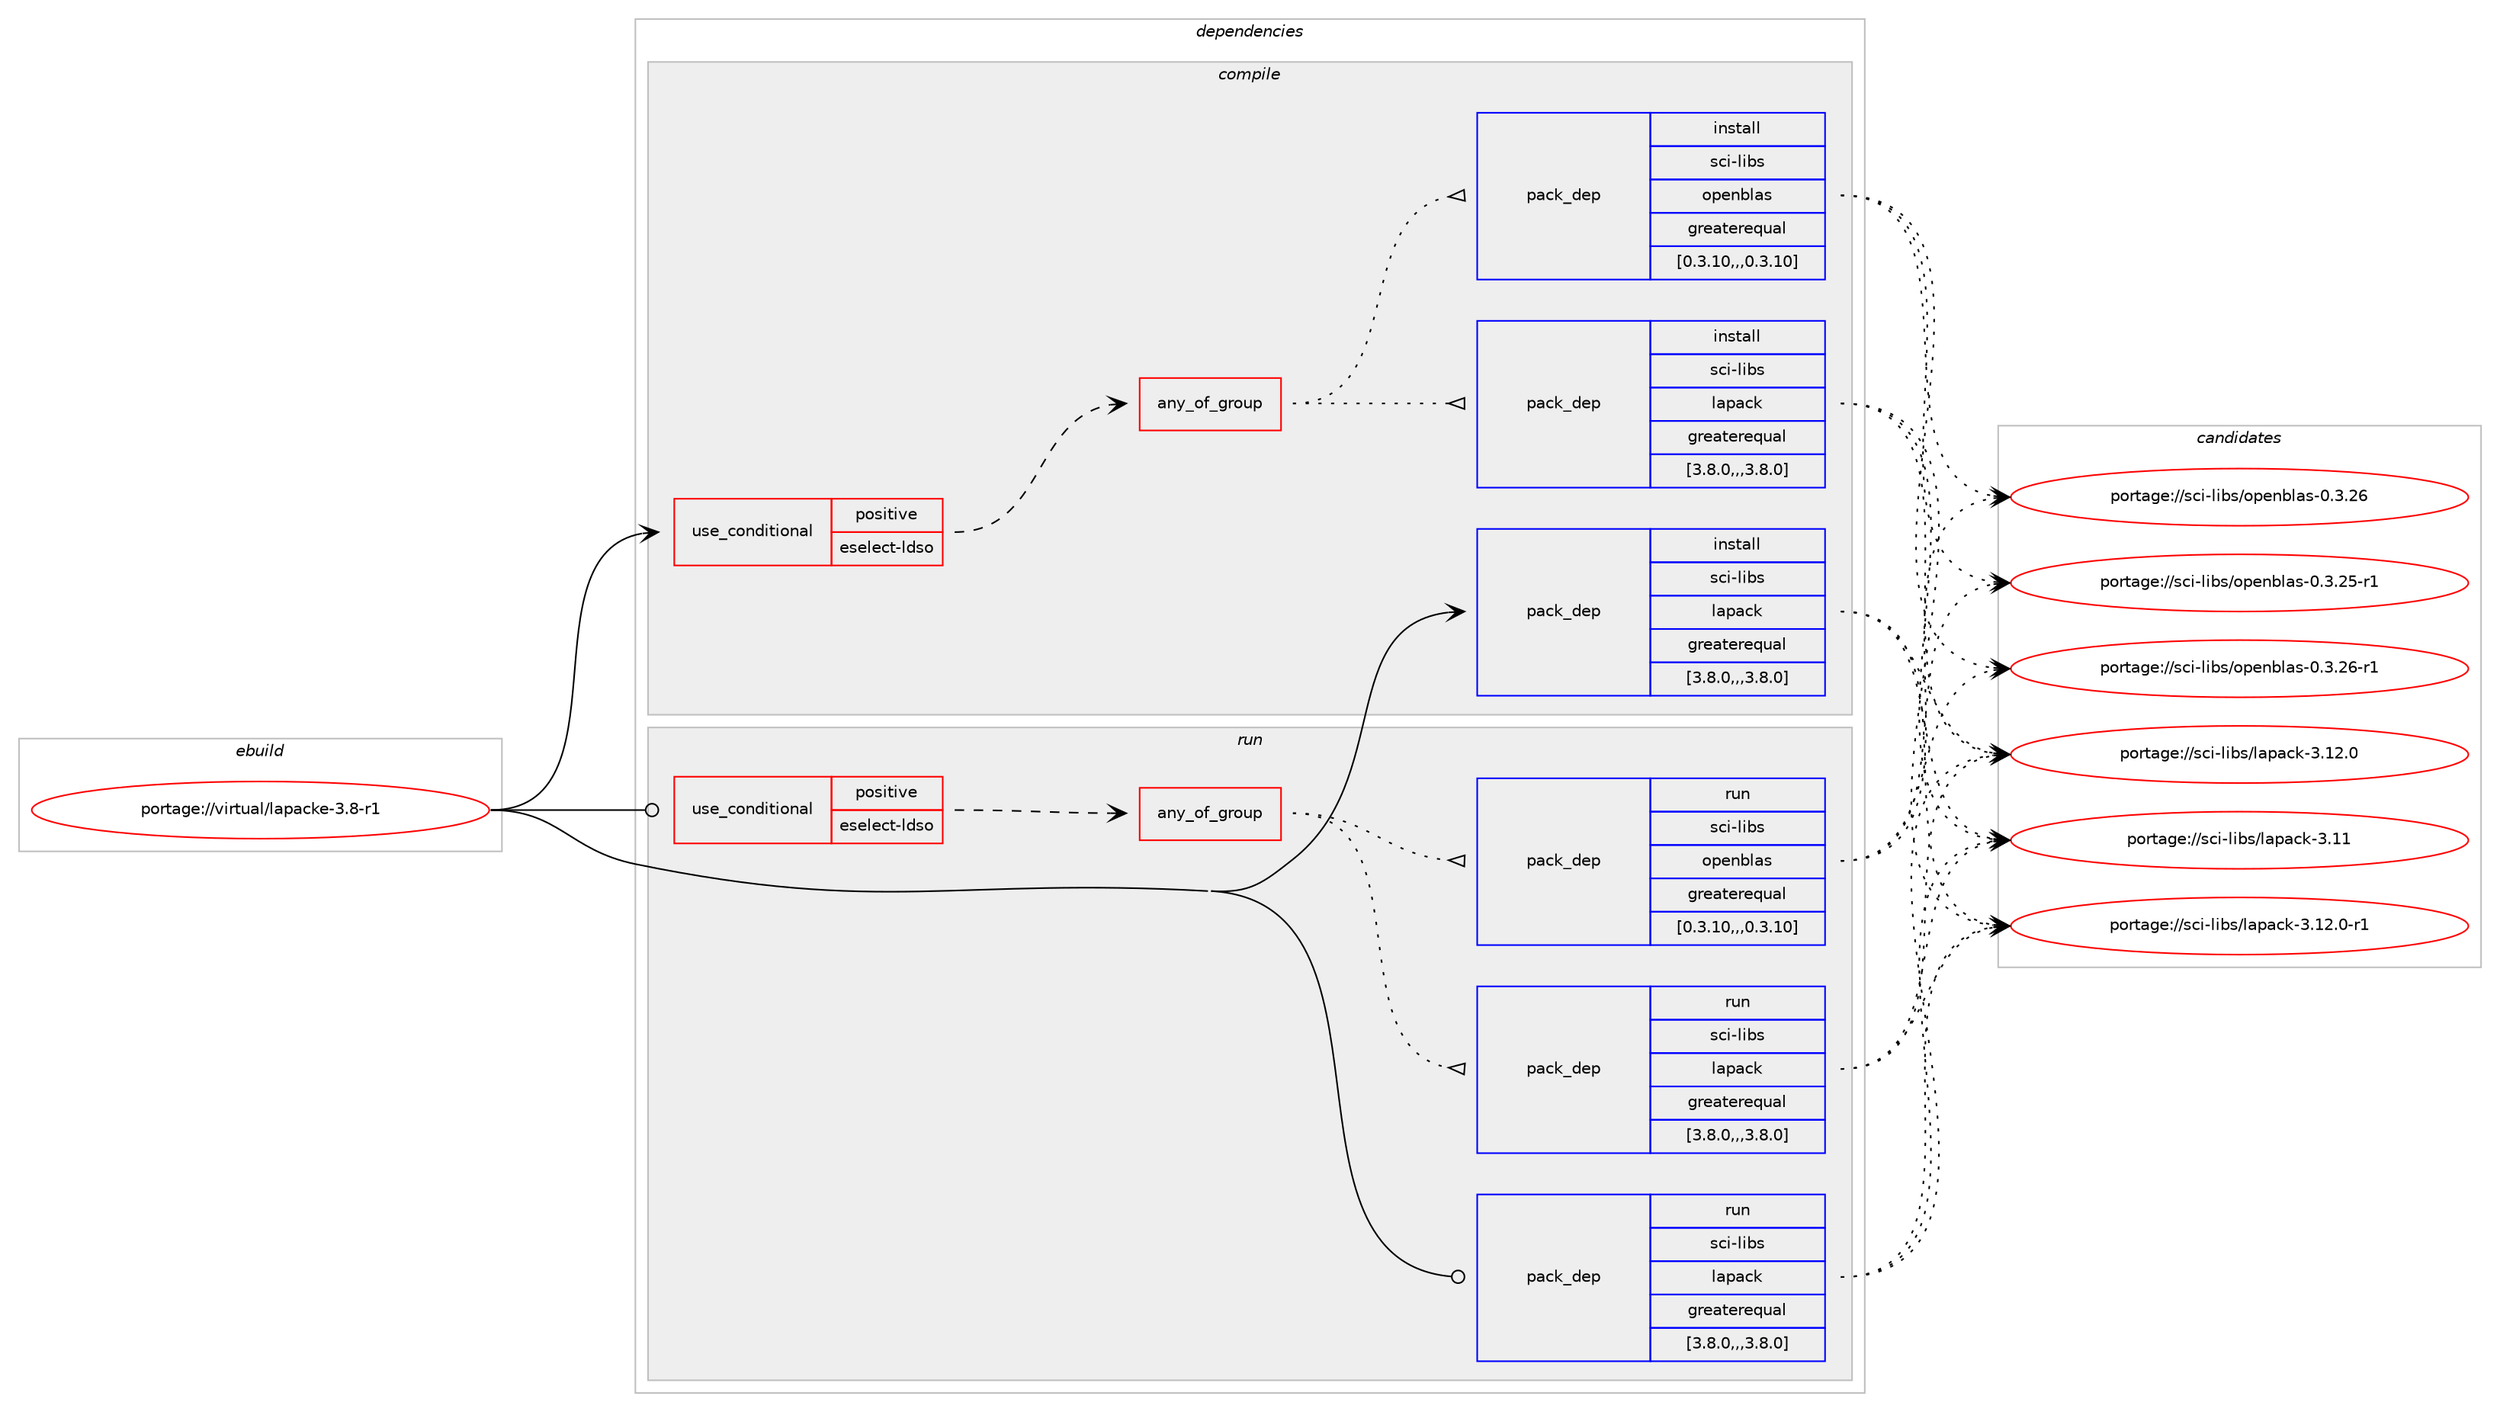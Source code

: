 digraph prolog {

# *************
# Graph options
# *************

newrank=true;
concentrate=true;
compound=true;
graph [rankdir=LR,fontname=Helvetica,fontsize=10,ranksep=1.5];#, ranksep=2.5, nodesep=0.2];
edge  [arrowhead=vee];
node  [fontname=Helvetica,fontsize=10];

# **********
# The ebuild
# **********

subgraph cluster_leftcol {
color=gray;
label=<<i>ebuild</i>>;
id [label="portage://virtual/lapacke-3.8-r1", color=red, width=4, href="../virtual/lapacke-3.8-r1.svg"];
}

# ****************
# The dependencies
# ****************

subgraph cluster_midcol {
color=gray;
label=<<i>dependencies</i>>;
subgraph cluster_compile {
fillcolor="#eeeeee";
style=filled;
label=<<i>compile</i>>;
subgraph cond607 {
dependency2866 [label=<<TABLE BORDER="0" CELLBORDER="1" CELLSPACING="0" CELLPADDING="4"><TR><TD ROWSPAN="3" CELLPADDING="10">use_conditional</TD></TR><TR><TD>positive</TD></TR><TR><TD>eselect-ldso</TD></TR></TABLE>>, shape=none, color=red];
subgraph any27 {
dependency2867 [label=<<TABLE BORDER="0" CELLBORDER="1" CELLSPACING="0" CELLPADDING="4"><TR><TD CELLPADDING="10">any_of_group</TD></TR></TABLE>>, shape=none, color=red];subgraph pack2234 {
dependency2868 [label=<<TABLE BORDER="0" CELLBORDER="1" CELLSPACING="0" CELLPADDING="4" WIDTH="220"><TR><TD ROWSPAN="6" CELLPADDING="30">pack_dep</TD></TR><TR><TD WIDTH="110">install</TD></TR><TR><TD>sci-libs</TD></TR><TR><TD>lapack</TD></TR><TR><TD>greaterequal</TD></TR><TR><TD>[3.8.0,,,3.8.0]</TD></TR></TABLE>>, shape=none, color=blue];
}
dependency2867:e -> dependency2868:w [weight=20,style="dotted",arrowhead="oinv"];
subgraph pack2235 {
dependency2869 [label=<<TABLE BORDER="0" CELLBORDER="1" CELLSPACING="0" CELLPADDING="4" WIDTH="220"><TR><TD ROWSPAN="6" CELLPADDING="30">pack_dep</TD></TR><TR><TD WIDTH="110">install</TD></TR><TR><TD>sci-libs</TD></TR><TR><TD>openblas</TD></TR><TR><TD>greaterequal</TD></TR><TR><TD>[0.3.10,,,0.3.10]</TD></TR></TABLE>>, shape=none, color=blue];
}
dependency2867:e -> dependency2869:w [weight=20,style="dotted",arrowhead="oinv"];
}
dependency2866:e -> dependency2867:w [weight=20,style="dashed",arrowhead="vee"];
}
id:e -> dependency2866:w [weight=20,style="solid",arrowhead="vee"];
subgraph pack2236 {
dependency2870 [label=<<TABLE BORDER="0" CELLBORDER="1" CELLSPACING="0" CELLPADDING="4" WIDTH="220"><TR><TD ROWSPAN="6" CELLPADDING="30">pack_dep</TD></TR><TR><TD WIDTH="110">install</TD></TR><TR><TD>sci-libs</TD></TR><TR><TD>lapack</TD></TR><TR><TD>greaterequal</TD></TR><TR><TD>[3.8.0,,,3.8.0]</TD></TR></TABLE>>, shape=none, color=blue];
}
id:e -> dependency2870:w [weight=20,style="solid",arrowhead="vee"];
}
subgraph cluster_compileandrun {
fillcolor="#eeeeee";
style=filled;
label=<<i>compile and run</i>>;
}
subgraph cluster_run {
fillcolor="#eeeeee";
style=filled;
label=<<i>run</i>>;
subgraph cond608 {
dependency2871 [label=<<TABLE BORDER="0" CELLBORDER="1" CELLSPACING="0" CELLPADDING="4"><TR><TD ROWSPAN="3" CELLPADDING="10">use_conditional</TD></TR><TR><TD>positive</TD></TR><TR><TD>eselect-ldso</TD></TR></TABLE>>, shape=none, color=red];
subgraph any28 {
dependency2872 [label=<<TABLE BORDER="0" CELLBORDER="1" CELLSPACING="0" CELLPADDING="4"><TR><TD CELLPADDING="10">any_of_group</TD></TR></TABLE>>, shape=none, color=red];subgraph pack2237 {
dependency2873 [label=<<TABLE BORDER="0" CELLBORDER="1" CELLSPACING="0" CELLPADDING="4" WIDTH="220"><TR><TD ROWSPAN="6" CELLPADDING="30">pack_dep</TD></TR><TR><TD WIDTH="110">run</TD></TR><TR><TD>sci-libs</TD></TR><TR><TD>lapack</TD></TR><TR><TD>greaterequal</TD></TR><TR><TD>[3.8.0,,,3.8.0]</TD></TR></TABLE>>, shape=none, color=blue];
}
dependency2872:e -> dependency2873:w [weight=20,style="dotted",arrowhead="oinv"];
subgraph pack2238 {
dependency2874 [label=<<TABLE BORDER="0" CELLBORDER="1" CELLSPACING="0" CELLPADDING="4" WIDTH="220"><TR><TD ROWSPAN="6" CELLPADDING="30">pack_dep</TD></TR><TR><TD WIDTH="110">run</TD></TR><TR><TD>sci-libs</TD></TR><TR><TD>openblas</TD></TR><TR><TD>greaterequal</TD></TR><TR><TD>[0.3.10,,,0.3.10]</TD></TR></TABLE>>, shape=none, color=blue];
}
dependency2872:e -> dependency2874:w [weight=20,style="dotted",arrowhead="oinv"];
}
dependency2871:e -> dependency2872:w [weight=20,style="dashed",arrowhead="vee"];
}
id:e -> dependency2871:w [weight=20,style="solid",arrowhead="odot"];
subgraph pack2239 {
dependency2875 [label=<<TABLE BORDER="0" CELLBORDER="1" CELLSPACING="0" CELLPADDING="4" WIDTH="220"><TR><TD ROWSPAN="6" CELLPADDING="30">pack_dep</TD></TR><TR><TD WIDTH="110">run</TD></TR><TR><TD>sci-libs</TD></TR><TR><TD>lapack</TD></TR><TR><TD>greaterequal</TD></TR><TR><TD>[3.8.0,,,3.8.0]</TD></TR></TABLE>>, shape=none, color=blue];
}
id:e -> dependency2875:w [weight=20,style="solid",arrowhead="odot"];
}
}

# **************
# The candidates
# **************

subgraph cluster_choices {
rank=same;
color=gray;
label=<<i>candidates</i>>;

subgraph choice2234 {
color=black;
nodesep=1;
choice11599105451081059811547108971129799107455146495046484511449 [label="portage://sci-libs/lapack-3.12.0-r1", color=red, width=4,href="../sci-libs/lapack-3.12.0-r1.svg"];
choice1159910545108105981154710897112979910745514649504648 [label="portage://sci-libs/lapack-3.12.0", color=red, width=4,href="../sci-libs/lapack-3.12.0.svg"];
choice115991054510810598115471089711297991074551464949 [label="portage://sci-libs/lapack-3.11", color=red, width=4,href="../sci-libs/lapack-3.11.svg"];
dependency2868:e -> choice11599105451081059811547108971129799107455146495046484511449:w [style=dotted,weight="100"];
dependency2868:e -> choice1159910545108105981154710897112979910745514649504648:w [style=dotted,weight="100"];
dependency2868:e -> choice115991054510810598115471089711297991074551464949:w [style=dotted,weight="100"];
}
subgraph choice2235 {
color=black;
nodesep=1;
choice115991054510810598115471111121011109810897115454846514650544511449 [label="portage://sci-libs/openblas-0.3.26-r1", color=red, width=4,href="../sci-libs/openblas-0.3.26-r1.svg"];
choice11599105451081059811547111112101110981089711545484651465054 [label="portage://sci-libs/openblas-0.3.26", color=red, width=4,href="../sci-libs/openblas-0.3.26.svg"];
choice115991054510810598115471111121011109810897115454846514650534511449 [label="portage://sci-libs/openblas-0.3.25-r1", color=red, width=4,href="../sci-libs/openblas-0.3.25-r1.svg"];
dependency2869:e -> choice115991054510810598115471111121011109810897115454846514650544511449:w [style=dotted,weight="100"];
dependency2869:e -> choice11599105451081059811547111112101110981089711545484651465054:w [style=dotted,weight="100"];
dependency2869:e -> choice115991054510810598115471111121011109810897115454846514650534511449:w [style=dotted,weight="100"];
}
subgraph choice2236 {
color=black;
nodesep=1;
choice11599105451081059811547108971129799107455146495046484511449 [label="portage://sci-libs/lapack-3.12.0-r1", color=red, width=4,href="../sci-libs/lapack-3.12.0-r1.svg"];
choice1159910545108105981154710897112979910745514649504648 [label="portage://sci-libs/lapack-3.12.0", color=red, width=4,href="../sci-libs/lapack-3.12.0.svg"];
choice115991054510810598115471089711297991074551464949 [label="portage://sci-libs/lapack-3.11", color=red, width=4,href="../sci-libs/lapack-3.11.svg"];
dependency2870:e -> choice11599105451081059811547108971129799107455146495046484511449:w [style=dotted,weight="100"];
dependency2870:e -> choice1159910545108105981154710897112979910745514649504648:w [style=dotted,weight="100"];
dependency2870:e -> choice115991054510810598115471089711297991074551464949:w [style=dotted,weight="100"];
}
subgraph choice2237 {
color=black;
nodesep=1;
choice11599105451081059811547108971129799107455146495046484511449 [label="portage://sci-libs/lapack-3.12.0-r1", color=red, width=4,href="../sci-libs/lapack-3.12.0-r1.svg"];
choice1159910545108105981154710897112979910745514649504648 [label="portage://sci-libs/lapack-3.12.0", color=red, width=4,href="../sci-libs/lapack-3.12.0.svg"];
choice115991054510810598115471089711297991074551464949 [label="portage://sci-libs/lapack-3.11", color=red, width=4,href="../sci-libs/lapack-3.11.svg"];
dependency2873:e -> choice11599105451081059811547108971129799107455146495046484511449:w [style=dotted,weight="100"];
dependency2873:e -> choice1159910545108105981154710897112979910745514649504648:w [style=dotted,weight="100"];
dependency2873:e -> choice115991054510810598115471089711297991074551464949:w [style=dotted,weight="100"];
}
subgraph choice2238 {
color=black;
nodesep=1;
choice115991054510810598115471111121011109810897115454846514650544511449 [label="portage://sci-libs/openblas-0.3.26-r1", color=red, width=4,href="../sci-libs/openblas-0.3.26-r1.svg"];
choice11599105451081059811547111112101110981089711545484651465054 [label="portage://sci-libs/openblas-0.3.26", color=red, width=4,href="../sci-libs/openblas-0.3.26.svg"];
choice115991054510810598115471111121011109810897115454846514650534511449 [label="portage://sci-libs/openblas-0.3.25-r1", color=red, width=4,href="../sci-libs/openblas-0.3.25-r1.svg"];
dependency2874:e -> choice115991054510810598115471111121011109810897115454846514650544511449:w [style=dotted,weight="100"];
dependency2874:e -> choice11599105451081059811547111112101110981089711545484651465054:w [style=dotted,weight="100"];
dependency2874:e -> choice115991054510810598115471111121011109810897115454846514650534511449:w [style=dotted,weight="100"];
}
subgraph choice2239 {
color=black;
nodesep=1;
choice11599105451081059811547108971129799107455146495046484511449 [label="portage://sci-libs/lapack-3.12.0-r1", color=red, width=4,href="../sci-libs/lapack-3.12.0-r1.svg"];
choice1159910545108105981154710897112979910745514649504648 [label="portage://sci-libs/lapack-3.12.0", color=red, width=4,href="../sci-libs/lapack-3.12.0.svg"];
choice115991054510810598115471089711297991074551464949 [label="portage://sci-libs/lapack-3.11", color=red, width=4,href="../sci-libs/lapack-3.11.svg"];
dependency2875:e -> choice11599105451081059811547108971129799107455146495046484511449:w [style=dotted,weight="100"];
dependency2875:e -> choice1159910545108105981154710897112979910745514649504648:w [style=dotted,weight="100"];
dependency2875:e -> choice115991054510810598115471089711297991074551464949:w [style=dotted,weight="100"];
}
}

}
